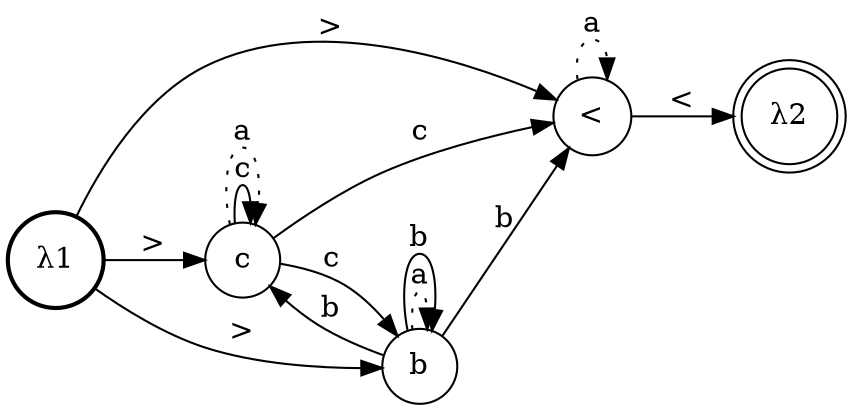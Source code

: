 digraph G {
rankdir=LR;
0 [style=solid, shape=doublecircle, label="λ2"]
1 [style=bold, shape=circle, label="λ1"]
2 [style=solid, shape=circle, label="<"]
3 [style=solid, shape=circle, label="c"]
4 [style=solid, shape=circle, label="b"]
3 -> 2 [style=solid, label="c"]
1 -> 4 [style=solid, label=">"]
2 -> 2 [style=dotted, label="a"]
2 -> 0 [style=solid, label="<"]
3 -> 4 [style=solid, label="c"]
4 -> 3 [style=solid, label="b"]
1 -> 2 [style=solid, label=">"]
3 -> 3 [style=solid, label="c"]
1 -> 3 [style=solid, label=">"]
3 -> 3 [style=dotted, label="a"]
4 -> 2 [style=solid, label="b"]
4 -> 4 [style=dotted, label="a"]
4 -> 4 [style=solid, label="b"]
}
